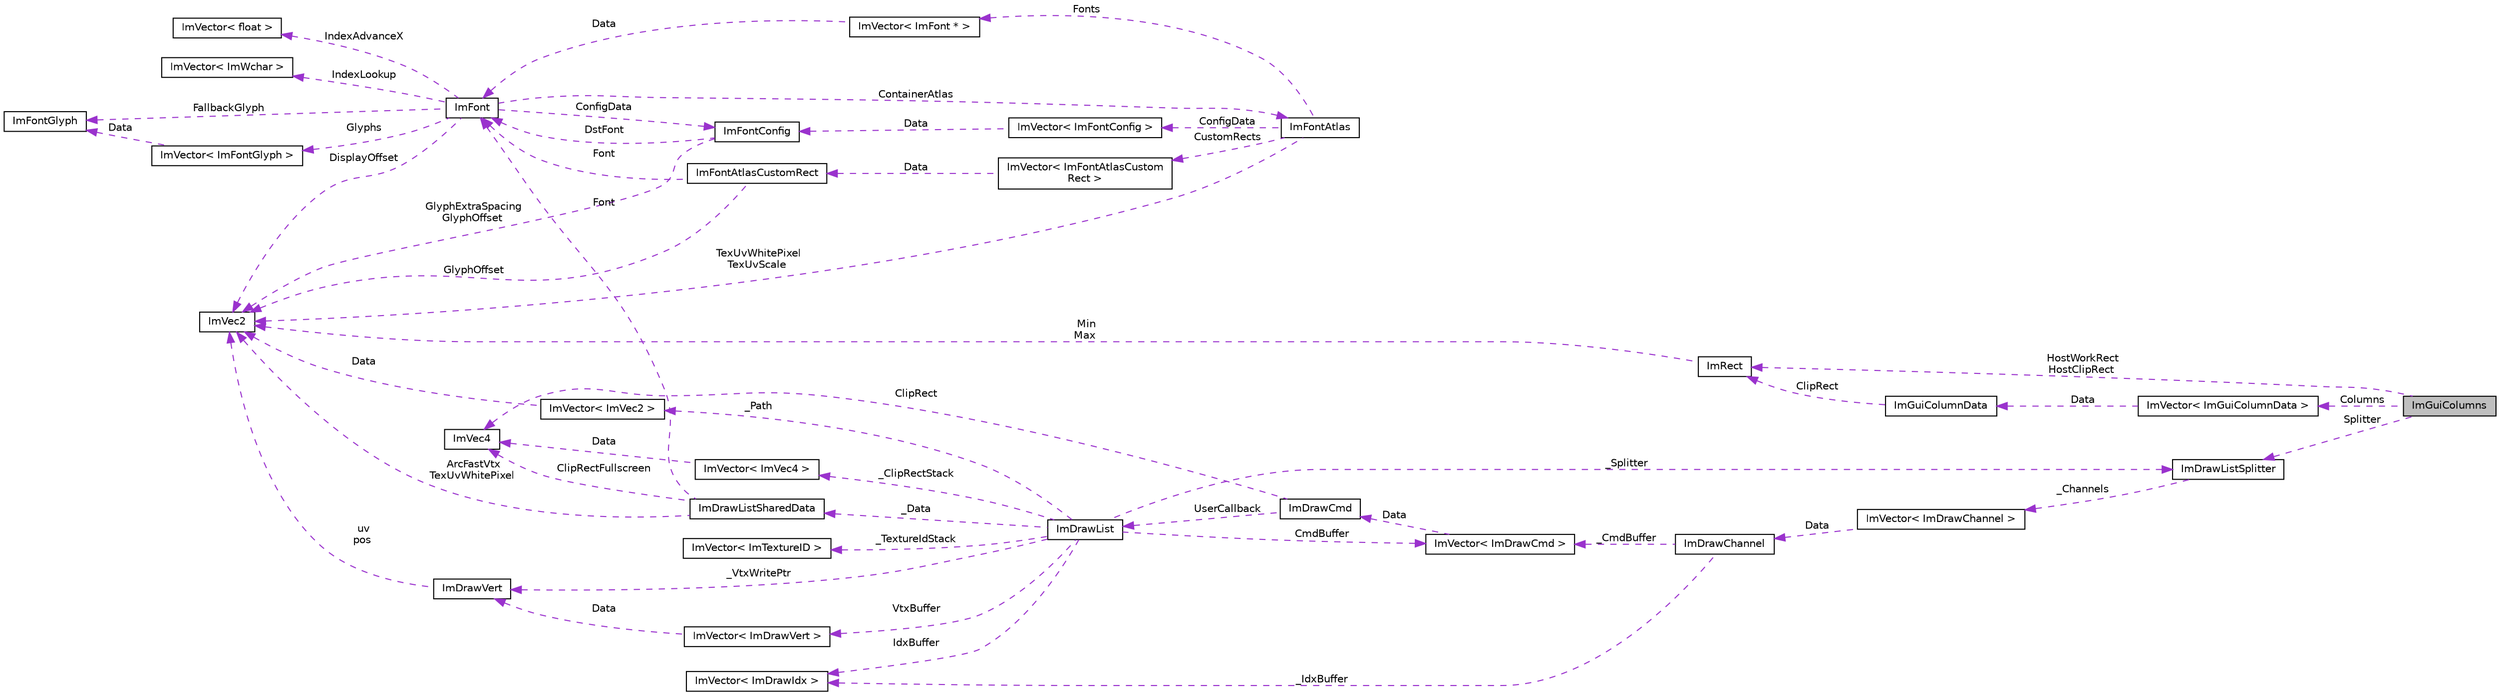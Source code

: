 digraph "ImGuiColumns"
{
 // LATEX_PDF_SIZE
  edge [fontname="Helvetica",fontsize="10",labelfontname="Helvetica",labelfontsize="10"];
  node [fontname="Helvetica",fontsize="10",shape=record];
  rankdir="LR";
  Node1 [label="ImGuiColumns",height=0.2,width=0.4,color="black", fillcolor="grey75", style="filled", fontcolor="black",tooltip=" "];
  Node2 -> Node1 [dir="back",color="darkorchid3",fontsize="10",style="dashed",label=" Columns" ,fontname="Helvetica"];
  Node2 [label="ImVector\< ImGuiColumnData \>",height=0.2,width=0.4,color="black", fillcolor="white", style="filled",URL="$struct_im_vector.html",tooltip=" "];
  Node3 -> Node2 [dir="back",color="darkorchid3",fontsize="10",style="dashed",label=" Data" ,fontname="Helvetica"];
  Node3 [label="ImGuiColumnData",height=0.2,width=0.4,color="black", fillcolor="white", style="filled",URL="$struct_im_gui_column_data.html",tooltip=" "];
  Node4 -> Node3 [dir="back",color="darkorchid3",fontsize="10",style="dashed",label=" ClipRect" ,fontname="Helvetica"];
  Node4 [label="ImRect",height=0.2,width=0.4,color="black", fillcolor="white", style="filled",URL="$struct_im_rect.html",tooltip=" "];
  Node5 -> Node4 [dir="back",color="darkorchid3",fontsize="10",style="dashed",label=" Min\nMax" ,fontname="Helvetica"];
  Node5 [label="ImVec2",height=0.2,width=0.4,color="black", fillcolor="white", style="filled",URL="$struct_im_vec2.html",tooltip=" "];
  Node4 -> Node1 [dir="back",color="darkorchid3",fontsize="10",style="dashed",label=" HostWorkRect\nHostClipRect" ,fontname="Helvetica"];
  Node6 -> Node1 [dir="back",color="darkorchid3",fontsize="10",style="dashed",label=" Splitter" ,fontname="Helvetica"];
  Node6 [label="ImDrawListSplitter",height=0.2,width=0.4,color="black", fillcolor="white", style="filled",URL="$struct_im_draw_list_splitter.html",tooltip=" "];
  Node7 -> Node6 [dir="back",color="darkorchid3",fontsize="10",style="dashed",label=" _Channels" ,fontname="Helvetica"];
  Node7 [label="ImVector\< ImDrawChannel \>",height=0.2,width=0.4,color="black", fillcolor="white", style="filled",URL="$struct_im_vector.html",tooltip=" "];
  Node8 -> Node7 [dir="back",color="darkorchid3",fontsize="10",style="dashed",label=" Data" ,fontname="Helvetica"];
  Node8 [label="ImDrawChannel",height=0.2,width=0.4,color="black", fillcolor="white", style="filled",URL="$struct_im_draw_channel.html",tooltip=" "];
  Node9 -> Node8 [dir="back",color="darkorchid3",fontsize="10",style="dashed",label=" _CmdBuffer" ,fontname="Helvetica"];
  Node9 [label="ImVector\< ImDrawCmd \>",height=0.2,width=0.4,color="black", fillcolor="white", style="filled",URL="$struct_im_vector.html",tooltip=" "];
  Node10 -> Node9 [dir="back",color="darkorchid3",fontsize="10",style="dashed",label=" Data" ,fontname="Helvetica"];
  Node10 [label="ImDrawCmd",height=0.2,width=0.4,color="black", fillcolor="white", style="filled",URL="$struct_im_draw_cmd.html",tooltip=" "];
  Node11 -> Node10 [dir="back",color="darkorchid3",fontsize="10",style="dashed",label=" ClipRect" ,fontname="Helvetica"];
  Node11 [label="ImVec4",height=0.2,width=0.4,color="black", fillcolor="white", style="filled",URL="$struct_im_vec4.html",tooltip=" "];
  Node12 -> Node10 [dir="back",color="darkorchid3",fontsize="10",style="dashed",label=" UserCallback" ,fontname="Helvetica"];
  Node12 [label="ImDrawList",height=0.2,width=0.4,color="black", fillcolor="white", style="filled",URL="$struct_im_draw_list.html",tooltip=" "];
  Node13 -> Node12 [dir="back",color="darkorchid3",fontsize="10",style="dashed",label=" _ClipRectStack" ,fontname="Helvetica"];
  Node13 [label="ImVector\< ImVec4 \>",height=0.2,width=0.4,color="black", fillcolor="white", style="filled",URL="$struct_im_vector.html",tooltip=" "];
  Node11 -> Node13 [dir="back",color="darkorchid3",fontsize="10",style="dashed",label=" Data" ,fontname="Helvetica"];
  Node14 -> Node12 [dir="back",color="darkorchid3",fontsize="10",style="dashed",label=" VtxBuffer" ,fontname="Helvetica"];
  Node14 [label="ImVector\< ImDrawVert \>",height=0.2,width=0.4,color="black", fillcolor="white", style="filled",URL="$struct_im_vector.html",tooltip=" "];
  Node15 -> Node14 [dir="back",color="darkorchid3",fontsize="10",style="dashed",label=" Data" ,fontname="Helvetica"];
  Node15 [label="ImDrawVert",height=0.2,width=0.4,color="black", fillcolor="white", style="filled",URL="$struct_im_draw_vert.html",tooltip=" "];
  Node5 -> Node15 [dir="back",color="darkorchid3",fontsize="10",style="dashed",label=" uv\npos" ,fontname="Helvetica"];
  Node16 -> Node12 [dir="back",color="darkorchid3",fontsize="10",style="dashed",label=" _Path" ,fontname="Helvetica"];
  Node16 [label="ImVector\< ImVec2 \>",height=0.2,width=0.4,color="black", fillcolor="white", style="filled",URL="$struct_im_vector.html",tooltip=" "];
  Node5 -> Node16 [dir="back",color="darkorchid3",fontsize="10",style="dashed",label=" Data" ,fontname="Helvetica"];
  Node17 -> Node12 [dir="back",color="darkorchid3",fontsize="10",style="dashed",label=" _Data" ,fontname="Helvetica"];
  Node17 [label="ImDrawListSharedData",height=0.2,width=0.4,color="black", fillcolor="white", style="filled",URL="$struct_im_draw_list_shared_data.html",tooltip=" "];
  Node5 -> Node17 [dir="back",color="darkorchid3",fontsize="10",style="dashed",label=" ArcFastVtx\nTexUvWhitePixel" ,fontname="Helvetica"];
  Node11 -> Node17 [dir="back",color="darkorchid3",fontsize="10",style="dashed",label=" ClipRectFullscreen" ,fontname="Helvetica"];
  Node18 -> Node17 [dir="back",color="darkorchid3",fontsize="10",style="dashed",label=" Font" ,fontname="Helvetica"];
  Node18 [label="ImFont",height=0.2,width=0.4,color="black", fillcolor="white", style="filled",URL="$struct_im_font.html",tooltip=" "];
  Node19 -> Node18 [dir="back",color="darkorchid3",fontsize="10",style="dashed",label=" Glyphs" ,fontname="Helvetica"];
  Node19 [label="ImVector\< ImFontGlyph \>",height=0.2,width=0.4,color="black", fillcolor="white", style="filled",URL="$struct_im_vector.html",tooltip=" "];
  Node20 -> Node19 [dir="back",color="darkorchid3",fontsize="10",style="dashed",label=" Data" ,fontname="Helvetica"];
  Node20 [label="ImFontGlyph",height=0.2,width=0.4,color="black", fillcolor="white", style="filled",URL="$struct_im_font_glyph.html",tooltip=" "];
  Node5 -> Node18 [dir="back",color="darkorchid3",fontsize="10",style="dashed",label=" DisplayOffset" ,fontname="Helvetica"];
  Node21 -> Node18 [dir="back",color="darkorchid3",fontsize="10",style="dashed",label=" ConfigData" ,fontname="Helvetica"];
  Node21 [label="ImFontConfig",height=0.2,width=0.4,color="black", fillcolor="white", style="filled",URL="$struct_im_font_config.html",tooltip=" "];
  Node5 -> Node21 [dir="back",color="darkorchid3",fontsize="10",style="dashed",label=" GlyphExtraSpacing\nGlyphOffset" ,fontname="Helvetica"];
  Node18 -> Node21 [dir="back",color="darkorchid3",fontsize="10",style="dashed",label=" DstFont" ,fontname="Helvetica"];
  Node20 -> Node18 [dir="back",color="darkorchid3",fontsize="10",style="dashed",label=" FallbackGlyph" ,fontname="Helvetica"];
  Node22 -> Node18 [dir="back",color="darkorchid3",fontsize="10",style="dashed",label=" ContainerAtlas" ,fontname="Helvetica"];
  Node22 [label="ImFontAtlas",height=0.2,width=0.4,color="black", fillcolor="white", style="filled",URL="$struct_im_font_atlas.html",tooltip=" "];
  Node23 -> Node22 [dir="back",color="darkorchid3",fontsize="10",style="dashed",label=" Fonts" ,fontname="Helvetica"];
  Node23 [label="ImVector\< ImFont * \>",height=0.2,width=0.4,color="black", fillcolor="white", style="filled",URL="$struct_im_vector.html",tooltip=" "];
  Node18 -> Node23 [dir="back",color="darkorchid3",fontsize="10",style="dashed",label=" Data" ,fontname="Helvetica"];
  Node5 -> Node22 [dir="back",color="darkorchid3",fontsize="10",style="dashed",label=" TexUvWhitePixel\nTexUvScale" ,fontname="Helvetica"];
  Node24 -> Node22 [dir="back",color="darkorchid3",fontsize="10",style="dashed",label=" ConfigData" ,fontname="Helvetica"];
  Node24 [label="ImVector\< ImFontConfig \>",height=0.2,width=0.4,color="black", fillcolor="white", style="filled",URL="$struct_im_vector.html",tooltip=" "];
  Node21 -> Node24 [dir="back",color="darkorchid3",fontsize="10",style="dashed",label=" Data" ,fontname="Helvetica"];
  Node25 -> Node22 [dir="back",color="darkorchid3",fontsize="10",style="dashed",label=" CustomRects" ,fontname="Helvetica"];
  Node25 [label="ImVector\< ImFontAtlasCustom\lRect \>",height=0.2,width=0.4,color="black", fillcolor="white", style="filled",URL="$struct_im_vector.html",tooltip=" "];
  Node26 -> Node25 [dir="back",color="darkorchid3",fontsize="10",style="dashed",label=" Data" ,fontname="Helvetica"];
  Node26 [label="ImFontAtlasCustomRect",height=0.2,width=0.4,color="black", fillcolor="white", style="filled",URL="$struct_im_font_atlas_custom_rect.html",tooltip=" "];
  Node5 -> Node26 [dir="back",color="darkorchid3",fontsize="10",style="dashed",label=" GlyphOffset" ,fontname="Helvetica"];
  Node18 -> Node26 [dir="back",color="darkorchid3",fontsize="10",style="dashed",label=" Font" ,fontname="Helvetica"];
  Node27 -> Node18 [dir="back",color="darkorchid3",fontsize="10",style="dashed",label=" IndexAdvanceX" ,fontname="Helvetica"];
  Node27 [label="ImVector\< float \>",height=0.2,width=0.4,color="black", fillcolor="white", style="filled",URL="$struct_im_vector.html",tooltip=" "];
  Node28 -> Node18 [dir="back",color="darkorchid3",fontsize="10",style="dashed",label=" IndexLookup" ,fontname="Helvetica"];
  Node28 [label="ImVector\< ImWchar \>",height=0.2,width=0.4,color="black", fillcolor="white", style="filled",URL="$struct_im_vector.html",tooltip=" "];
  Node15 -> Node12 [dir="back",color="darkorchid3",fontsize="10",style="dashed",label=" _VtxWritePtr" ,fontname="Helvetica"];
  Node9 -> Node12 [dir="back",color="darkorchid3",fontsize="10",style="dashed",label=" CmdBuffer" ,fontname="Helvetica"];
  Node6 -> Node12 [dir="back",color="darkorchid3",fontsize="10",style="dashed",label=" _Splitter" ,fontname="Helvetica"];
  Node29 -> Node12 [dir="back",color="darkorchid3",fontsize="10",style="dashed",label=" IdxBuffer" ,fontname="Helvetica"];
  Node29 [label="ImVector\< ImDrawIdx \>",height=0.2,width=0.4,color="black", fillcolor="white", style="filled",URL="$struct_im_vector.html",tooltip=" "];
  Node30 -> Node12 [dir="back",color="darkorchid3",fontsize="10",style="dashed",label=" _TextureIdStack" ,fontname="Helvetica"];
  Node30 [label="ImVector\< ImTextureID \>",height=0.2,width=0.4,color="black", fillcolor="white", style="filled",URL="$struct_im_vector.html",tooltip=" "];
  Node29 -> Node8 [dir="back",color="darkorchid3",fontsize="10",style="dashed",label=" _IdxBuffer" ,fontname="Helvetica"];
}
